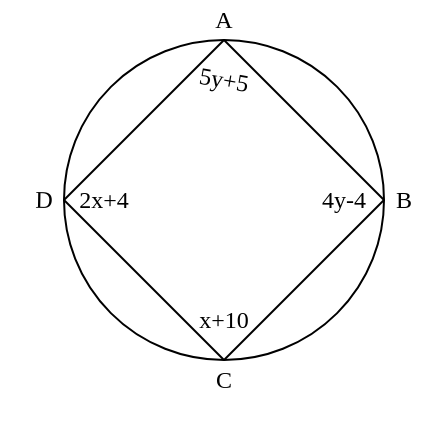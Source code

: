 <mxfile version="12.1.0" type="github" pages="1"><diagram id="_836U5IHQeQVO0XbGDrq" name="Page-1"><mxGraphModel dx="1362" dy="470" grid="1" gridSize="10" guides="1" tooltips="1" connect="1" arrows="1" fold="1" page="1" pageScale="1" pageWidth="850" pageHeight="1100" math="0" shadow="0"><root><mxCell id="0"/><mxCell id="1" parent="0"/><mxCell id="0J_Jjn9ZoPLQkNwIgoLV-1" value="" style="ellipse;whiteSpace=wrap;html=1;aspect=fixed;" vertex="1" parent="1"><mxGeometry x="20" y="20" width="160" height="160" as="geometry"/></mxCell><mxCell id="0J_Jjn9ZoPLQkNwIgoLV-3" value="" style="endArrow=none;html=1;entryX=1;entryY=0.5;entryDx=0;entryDy=0;exitX=0.5;exitY=0;exitDx=0;exitDy=0;" edge="1" parent="1" source="0J_Jjn9ZoPLQkNwIgoLV-1" target="0J_Jjn9ZoPLQkNwIgoLV-1"><mxGeometry width="50" height="50" relative="1" as="geometry"><mxPoint x="20" y="250" as="sourcePoint"/><mxPoint x="70" y="200" as="targetPoint"/></mxGeometry></mxCell><mxCell id="0J_Jjn9ZoPLQkNwIgoLV-4" value="" style="endArrow=none;html=1;" edge="1" parent="1" target="0J_Jjn9ZoPLQkNwIgoLV-1"><mxGeometry width="50" height="50" relative="1" as="geometry"><mxPoint x="180" y="100" as="sourcePoint"/><mxPoint x="190" y="100" as="targetPoint"/></mxGeometry></mxCell><mxCell id="0J_Jjn9ZoPLQkNwIgoLV-5" value="" style="endArrow=none;html=1;exitX=0.5;exitY=1;exitDx=0;exitDy=0;" edge="1" parent="1" source="0J_Jjn9ZoPLQkNwIgoLV-1"><mxGeometry width="50" height="50" relative="1" as="geometry"><mxPoint x="110" y="170" as="sourcePoint"/><mxPoint x="180" y="100" as="targetPoint"/></mxGeometry></mxCell><mxCell id="0J_Jjn9ZoPLQkNwIgoLV-6" value="" style="endArrow=none;html=1;exitX=0;exitY=0.5;exitDx=0;exitDy=0;" edge="1" parent="1" source="0J_Jjn9ZoPLQkNwIgoLV-1"><mxGeometry width="50" height="50" relative="1" as="geometry"><mxPoint x="20" y="250" as="sourcePoint"/><mxPoint x="100" y="180" as="targetPoint"/></mxGeometry></mxCell><mxCell id="0J_Jjn9ZoPLQkNwIgoLV-7" value="" style="endArrow=none;html=1;" edge="1" parent="1"><mxGeometry width="50" height="50" relative="1" as="geometry"><mxPoint x="100" y="20" as="sourcePoint"/><mxPoint x="20" y="100" as="targetPoint"/></mxGeometry></mxCell><mxCell id="0J_Jjn9ZoPLQkNwIgoLV-8" value="5y+5" style="text;html=1;strokeColor=none;fillColor=none;align=center;verticalAlign=middle;whiteSpace=wrap;rounded=0;fontFamily=Times New Roman;rotation=10;" vertex="1" parent="1"><mxGeometry x="80" y="10" width="40" height="60" as="geometry"/></mxCell><mxCell id="0J_Jjn9ZoPLQkNwIgoLV-9" value="x+10" style="text;html=1;strokeColor=none;fillColor=none;align=center;verticalAlign=middle;whiteSpace=wrap;rounded=0;fontFamily=Times New Roman;" vertex="1" parent="1"><mxGeometry x="55" y="130" width="90" height="60" as="geometry"/></mxCell><mxCell id="0J_Jjn9ZoPLQkNwIgoLV-11" value="4y-4" style="text;html=1;strokeColor=none;fillColor=none;align=center;verticalAlign=middle;whiteSpace=wrap;rounded=0;fontFamily=Times New Roman;" vertex="1" parent="1"><mxGeometry x="140" y="80" width="40" height="40" as="geometry"/></mxCell><mxCell id="0J_Jjn9ZoPLQkNwIgoLV-14" value="2x+4" style="text;html=1;strokeColor=none;fillColor=none;align=center;verticalAlign=middle;whiteSpace=wrap;rounded=0;fontFamily=Times New Roman;" vertex="1" parent="1"><mxGeometry x="20" width="40" height="200" as="geometry"/></mxCell><mxCell id="0J_Jjn9ZoPLQkNwIgoLV-16" value="A" style="text;html=1;strokeColor=none;fillColor=none;align=center;verticalAlign=middle;whiteSpace=wrap;rounded=0;fontFamily=Verdana;" vertex="1" parent="1"><mxGeometry x="80" width="40" height="20" as="geometry"/></mxCell><mxCell id="0J_Jjn9ZoPLQkNwIgoLV-17" value="B" style="text;html=1;strokeColor=none;fillColor=none;align=center;verticalAlign=middle;whiteSpace=wrap;rounded=0;fontFamily=Verdana;" vertex="1" parent="1"><mxGeometry x="170" y="85" width="40" height="30" as="geometry"/></mxCell><mxCell id="0J_Jjn9ZoPLQkNwIgoLV-18" value="C" style="text;html=1;strokeColor=none;fillColor=none;align=center;verticalAlign=middle;whiteSpace=wrap;rounded=0;fontFamily=Verdana;" vertex="1" parent="1"><mxGeometry x="80" y="170" width="40" height="40" as="geometry"/></mxCell><mxCell id="0J_Jjn9ZoPLQkNwIgoLV-19" value="D" style="text;html=1;strokeColor=none;fillColor=none;align=center;verticalAlign=middle;whiteSpace=wrap;rounded=0;fontFamily=Verdana;rotation=1;" vertex="1" parent="1"><mxGeometry x="-10" y="22.5" width="40" height="155" as="geometry"/></mxCell></root></mxGraphModel></diagram></mxfile>